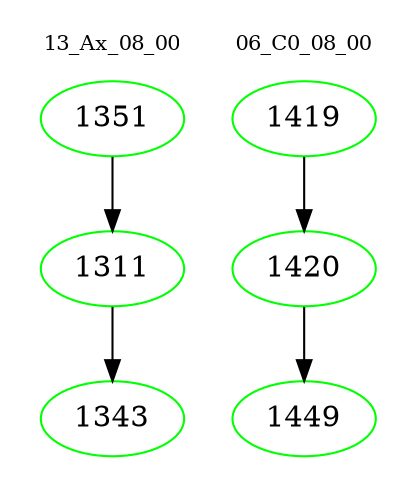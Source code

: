 digraph{
subgraph cluster_0 {
color = white
label = "13_Ax_08_00";
fontsize=10;
T0_1351 [label="1351", color="green"]
T0_1351 -> T0_1311 [color="black"]
T0_1311 [label="1311", color="green"]
T0_1311 -> T0_1343 [color="black"]
T0_1343 [label="1343", color="green"]
}
subgraph cluster_1 {
color = white
label = "06_C0_08_00";
fontsize=10;
T1_1419 [label="1419", color="green"]
T1_1419 -> T1_1420 [color="black"]
T1_1420 [label="1420", color="green"]
T1_1420 -> T1_1449 [color="black"]
T1_1449 [label="1449", color="green"]
}
}
